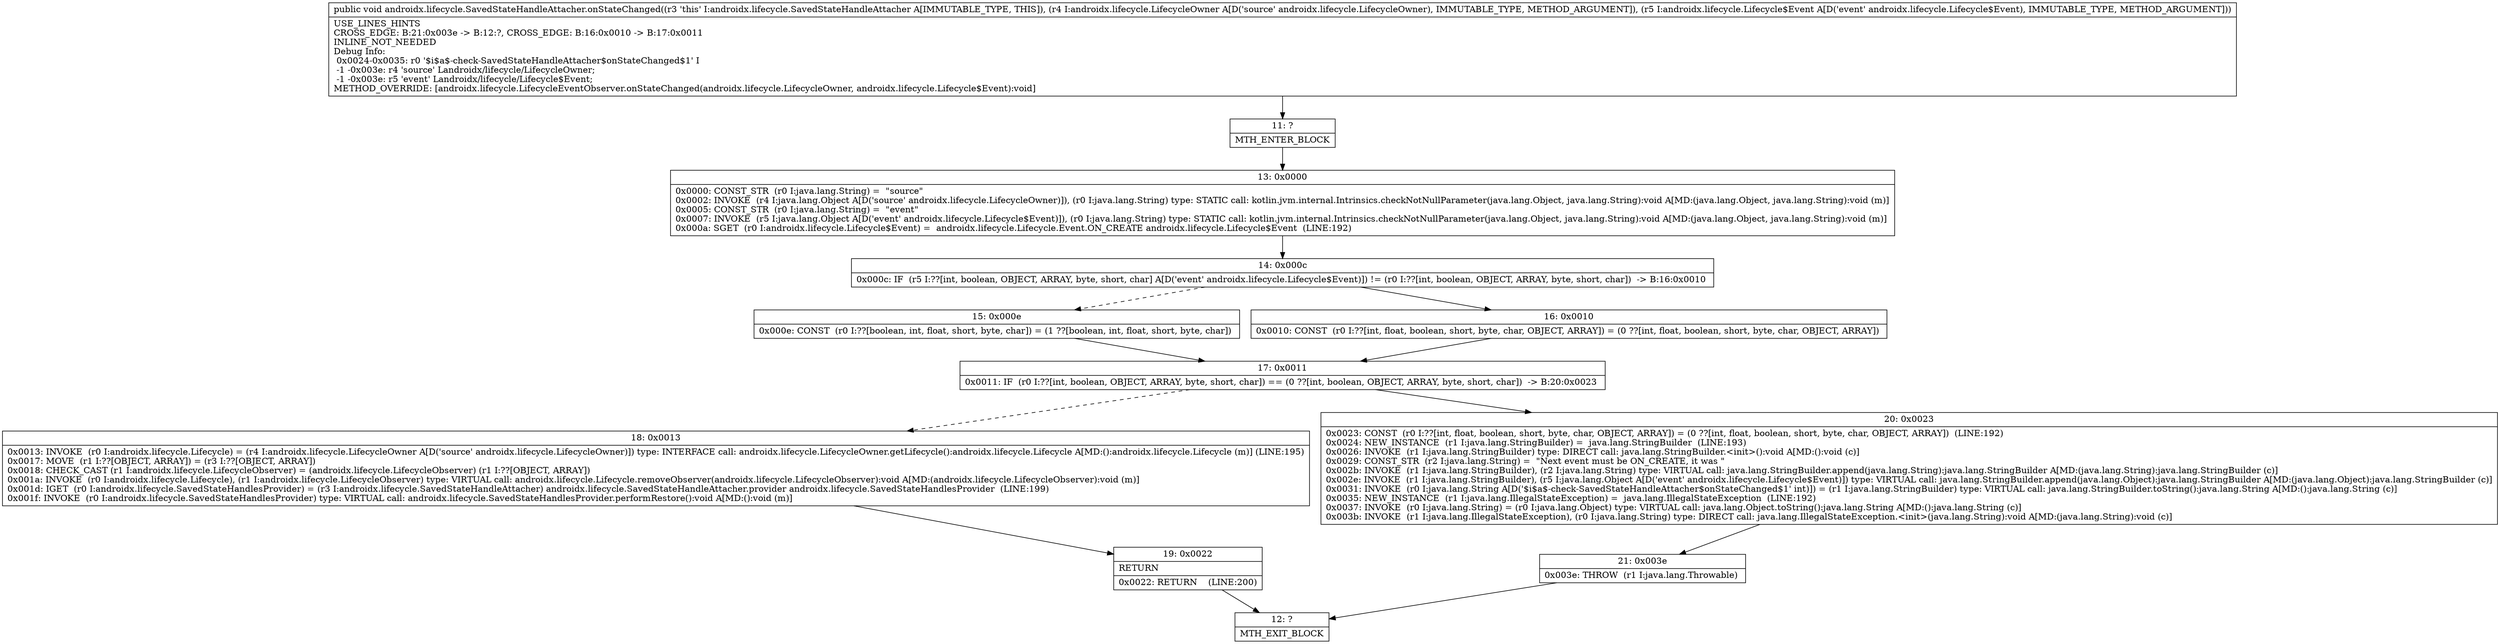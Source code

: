 digraph "CFG forandroidx.lifecycle.SavedStateHandleAttacher.onStateChanged(Landroidx\/lifecycle\/LifecycleOwner;Landroidx\/lifecycle\/Lifecycle$Event;)V" {
Node_11 [shape=record,label="{11\:\ ?|MTH_ENTER_BLOCK\l}"];
Node_13 [shape=record,label="{13\:\ 0x0000|0x0000: CONST_STR  (r0 I:java.lang.String) =  \"source\" \l0x0002: INVOKE  (r4 I:java.lang.Object A[D('source' androidx.lifecycle.LifecycleOwner)]), (r0 I:java.lang.String) type: STATIC call: kotlin.jvm.internal.Intrinsics.checkNotNullParameter(java.lang.Object, java.lang.String):void A[MD:(java.lang.Object, java.lang.String):void (m)]\l0x0005: CONST_STR  (r0 I:java.lang.String) =  \"event\" \l0x0007: INVOKE  (r5 I:java.lang.Object A[D('event' androidx.lifecycle.Lifecycle$Event)]), (r0 I:java.lang.String) type: STATIC call: kotlin.jvm.internal.Intrinsics.checkNotNullParameter(java.lang.Object, java.lang.String):void A[MD:(java.lang.Object, java.lang.String):void (m)]\l0x000a: SGET  (r0 I:androidx.lifecycle.Lifecycle$Event) =  androidx.lifecycle.Lifecycle.Event.ON_CREATE androidx.lifecycle.Lifecycle$Event  (LINE:192)\l}"];
Node_14 [shape=record,label="{14\:\ 0x000c|0x000c: IF  (r5 I:??[int, boolean, OBJECT, ARRAY, byte, short, char] A[D('event' androidx.lifecycle.Lifecycle$Event)]) != (r0 I:??[int, boolean, OBJECT, ARRAY, byte, short, char])  \-\> B:16:0x0010 \l}"];
Node_15 [shape=record,label="{15\:\ 0x000e|0x000e: CONST  (r0 I:??[boolean, int, float, short, byte, char]) = (1 ??[boolean, int, float, short, byte, char]) \l}"];
Node_17 [shape=record,label="{17\:\ 0x0011|0x0011: IF  (r0 I:??[int, boolean, OBJECT, ARRAY, byte, short, char]) == (0 ??[int, boolean, OBJECT, ARRAY, byte, short, char])  \-\> B:20:0x0023 \l}"];
Node_18 [shape=record,label="{18\:\ 0x0013|0x0013: INVOKE  (r0 I:androidx.lifecycle.Lifecycle) = (r4 I:androidx.lifecycle.LifecycleOwner A[D('source' androidx.lifecycle.LifecycleOwner)]) type: INTERFACE call: androidx.lifecycle.LifecycleOwner.getLifecycle():androidx.lifecycle.Lifecycle A[MD:():androidx.lifecycle.Lifecycle (m)] (LINE:195)\l0x0017: MOVE  (r1 I:??[OBJECT, ARRAY]) = (r3 I:??[OBJECT, ARRAY]) \l0x0018: CHECK_CAST (r1 I:androidx.lifecycle.LifecycleObserver) = (androidx.lifecycle.LifecycleObserver) (r1 I:??[OBJECT, ARRAY]) \l0x001a: INVOKE  (r0 I:androidx.lifecycle.Lifecycle), (r1 I:androidx.lifecycle.LifecycleObserver) type: VIRTUAL call: androidx.lifecycle.Lifecycle.removeObserver(androidx.lifecycle.LifecycleObserver):void A[MD:(androidx.lifecycle.LifecycleObserver):void (m)]\l0x001d: IGET  (r0 I:androidx.lifecycle.SavedStateHandlesProvider) = (r3 I:androidx.lifecycle.SavedStateHandleAttacher) androidx.lifecycle.SavedStateHandleAttacher.provider androidx.lifecycle.SavedStateHandlesProvider  (LINE:199)\l0x001f: INVOKE  (r0 I:androidx.lifecycle.SavedStateHandlesProvider) type: VIRTUAL call: androidx.lifecycle.SavedStateHandlesProvider.performRestore():void A[MD:():void (m)]\l}"];
Node_19 [shape=record,label="{19\:\ 0x0022|RETURN\l|0x0022: RETURN    (LINE:200)\l}"];
Node_12 [shape=record,label="{12\:\ ?|MTH_EXIT_BLOCK\l}"];
Node_20 [shape=record,label="{20\:\ 0x0023|0x0023: CONST  (r0 I:??[int, float, boolean, short, byte, char, OBJECT, ARRAY]) = (0 ??[int, float, boolean, short, byte, char, OBJECT, ARRAY])  (LINE:192)\l0x0024: NEW_INSTANCE  (r1 I:java.lang.StringBuilder) =  java.lang.StringBuilder  (LINE:193)\l0x0026: INVOKE  (r1 I:java.lang.StringBuilder) type: DIRECT call: java.lang.StringBuilder.\<init\>():void A[MD:():void (c)]\l0x0029: CONST_STR  (r2 I:java.lang.String) =  \"Next event must be ON_CREATE, it was \" \l0x002b: INVOKE  (r1 I:java.lang.StringBuilder), (r2 I:java.lang.String) type: VIRTUAL call: java.lang.StringBuilder.append(java.lang.String):java.lang.StringBuilder A[MD:(java.lang.String):java.lang.StringBuilder (c)]\l0x002e: INVOKE  (r1 I:java.lang.StringBuilder), (r5 I:java.lang.Object A[D('event' androidx.lifecycle.Lifecycle$Event)]) type: VIRTUAL call: java.lang.StringBuilder.append(java.lang.Object):java.lang.StringBuilder A[MD:(java.lang.Object):java.lang.StringBuilder (c)]\l0x0031: INVOKE  (r0 I:java.lang.String A[D('$i$a$\-check\-SavedStateHandleAttacher$onStateChanged$1' int)]) = (r1 I:java.lang.StringBuilder) type: VIRTUAL call: java.lang.StringBuilder.toString():java.lang.String A[MD:():java.lang.String (c)]\l0x0035: NEW_INSTANCE  (r1 I:java.lang.IllegalStateException) =  java.lang.IllegalStateException  (LINE:192)\l0x0037: INVOKE  (r0 I:java.lang.String) = (r0 I:java.lang.Object) type: VIRTUAL call: java.lang.Object.toString():java.lang.String A[MD:():java.lang.String (c)]\l0x003b: INVOKE  (r1 I:java.lang.IllegalStateException), (r0 I:java.lang.String) type: DIRECT call: java.lang.IllegalStateException.\<init\>(java.lang.String):void A[MD:(java.lang.String):void (c)]\l}"];
Node_21 [shape=record,label="{21\:\ 0x003e|0x003e: THROW  (r1 I:java.lang.Throwable) \l}"];
Node_16 [shape=record,label="{16\:\ 0x0010|0x0010: CONST  (r0 I:??[int, float, boolean, short, byte, char, OBJECT, ARRAY]) = (0 ??[int, float, boolean, short, byte, char, OBJECT, ARRAY]) \l}"];
MethodNode[shape=record,label="{public void androidx.lifecycle.SavedStateHandleAttacher.onStateChanged((r3 'this' I:androidx.lifecycle.SavedStateHandleAttacher A[IMMUTABLE_TYPE, THIS]), (r4 I:androidx.lifecycle.LifecycleOwner A[D('source' androidx.lifecycle.LifecycleOwner), IMMUTABLE_TYPE, METHOD_ARGUMENT]), (r5 I:androidx.lifecycle.Lifecycle$Event A[D('event' androidx.lifecycle.Lifecycle$Event), IMMUTABLE_TYPE, METHOD_ARGUMENT]))  | USE_LINES_HINTS\lCROSS_EDGE: B:21:0x003e \-\> B:12:?, CROSS_EDGE: B:16:0x0010 \-\> B:17:0x0011\lINLINE_NOT_NEEDED\lDebug Info:\l  0x0024\-0x0035: r0 '$i$a$\-check\-SavedStateHandleAttacher$onStateChanged$1' I\l  \-1 \-0x003e: r4 'source' Landroidx\/lifecycle\/LifecycleOwner;\l  \-1 \-0x003e: r5 'event' Landroidx\/lifecycle\/Lifecycle$Event;\lMETHOD_OVERRIDE: [androidx.lifecycle.LifecycleEventObserver.onStateChanged(androidx.lifecycle.LifecycleOwner, androidx.lifecycle.Lifecycle$Event):void]\l}"];
MethodNode -> Node_11;Node_11 -> Node_13;
Node_13 -> Node_14;
Node_14 -> Node_15[style=dashed];
Node_14 -> Node_16;
Node_15 -> Node_17;
Node_17 -> Node_18[style=dashed];
Node_17 -> Node_20;
Node_18 -> Node_19;
Node_19 -> Node_12;
Node_20 -> Node_21;
Node_21 -> Node_12;
Node_16 -> Node_17;
}


